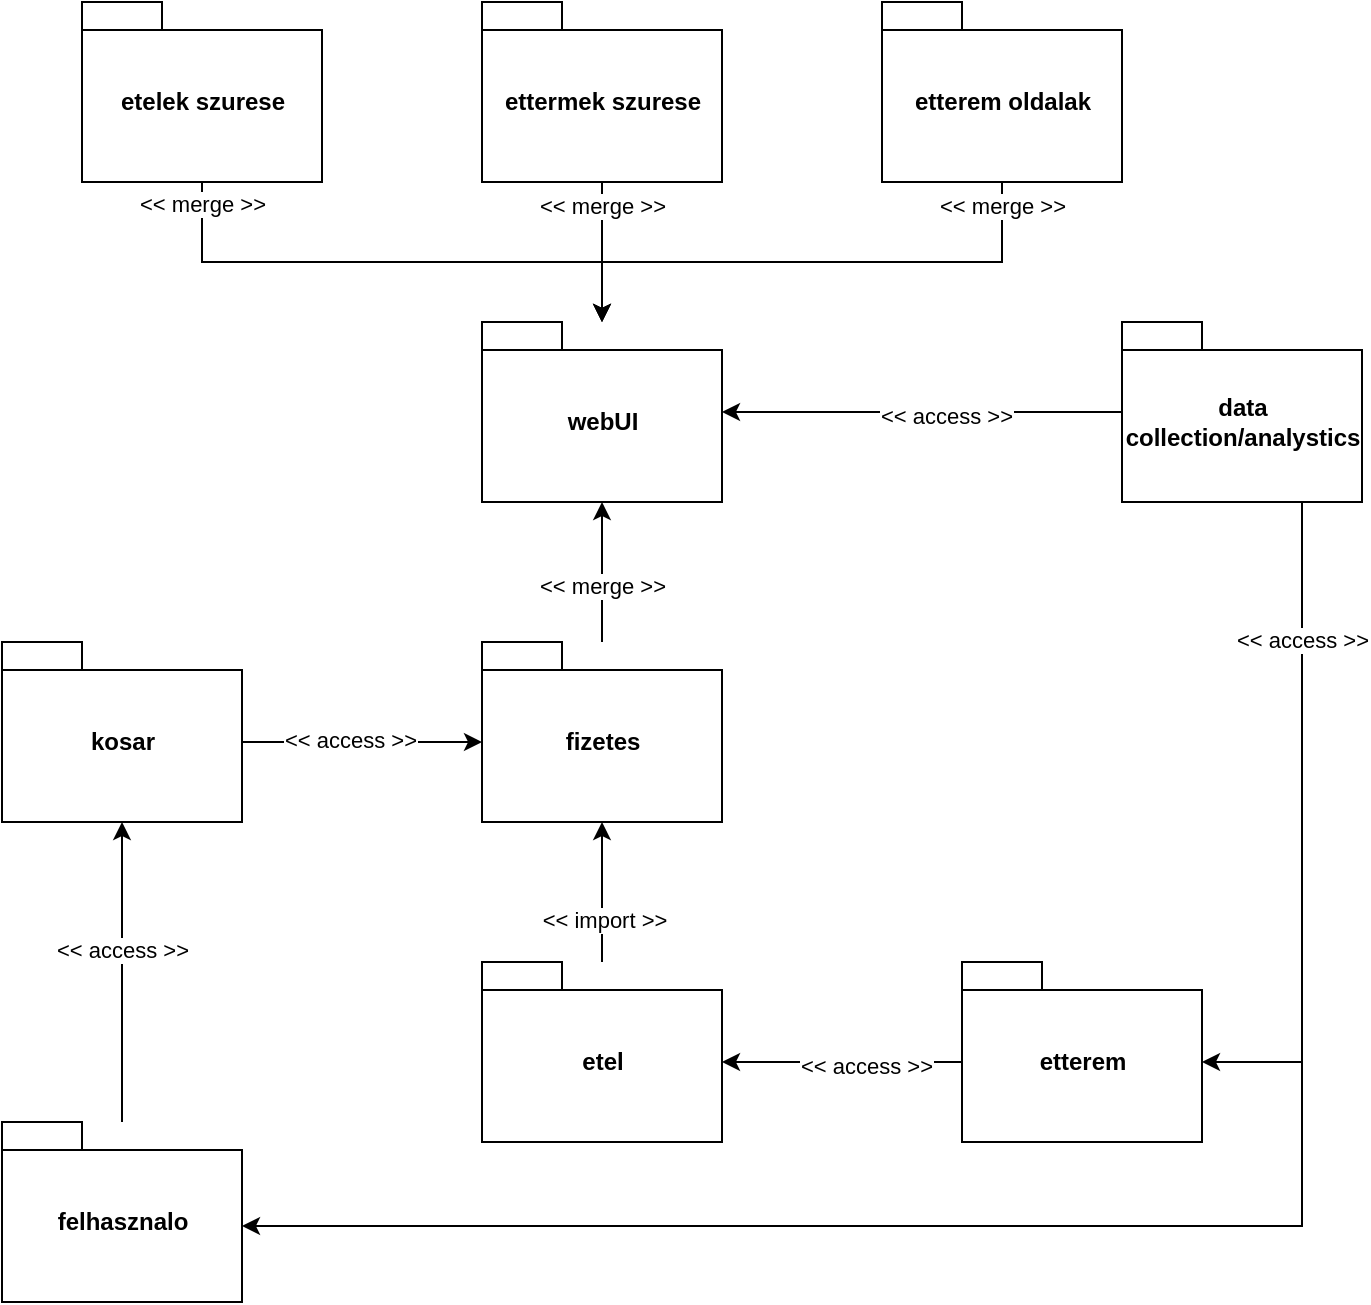 <mxfile version="15.5.7" type="device"><diagram id="He7cZyj7LUabgiEmNpt5" name="Page-1"><mxGraphModel dx="1422" dy="762" grid="1" gridSize="10" guides="1" tooltips="1" connect="1" arrows="1" fold="1" page="1" pageScale="1" pageWidth="827" pageHeight="1169" background="#ffffff" math="0" shadow="0"><root><mxCell id="0"/><mxCell id="1" parent="0"/><mxCell id="ftdQgJ09F43IsbZ70Bwv-49" style="edgeStyle=orthogonalEdgeStyle;rounded=0;orthogonalLoop=1;jettySize=auto;html=1;exitX=0.75;exitY=1;exitDx=0;exitDy=0;exitPerimeter=0;" edge="1" parent="1" source="ftdQgJ09F43IsbZ70Bwv-42" target="ftdQgJ09F43IsbZ70Bwv-47"><mxGeometry relative="1" as="geometry"><Array as="points"><mxPoint x="730" y="620"/></Array></mxGeometry></mxCell><mxCell id="ftdQgJ09F43IsbZ70Bwv-50" style="edgeStyle=orthogonalEdgeStyle;rounded=0;orthogonalLoop=1;jettySize=auto;html=1;entryX=0;entryY=0;entryDx=120;entryDy=52;entryPerimeter=0;" edge="1" parent="1" source="ftdQgJ09F43IsbZ70Bwv-42" target="ftdQgJ09F43IsbZ70Bwv-45"><mxGeometry relative="1" as="geometry"><Array as="points"><mxPoint x="730" y="702"/></Array></mxGeometry></mxCell><mxCell id="ftdQgJ09F43IsbZ70Bwv-64" value="&amp;lt;&amp;lt; access &amp;gt;&amp;gt;" style="edgeLabel;html=1;align=center;verticalAlign=middle;resizable=0;points=[];" vertex="1" connectable="0" parent="ftdQgJ09F43IsbZ70Bwv-50"><mxGeometry x="-0.845" relative="1" as="geometry"><mxPoint as="offset"/></mxGeometry></mxCell><mxCell id="ftdQgJ09F43IsbZ70Bwv-55" style="edgeStyle=orthogonalEdgeStyle;rounded=0;orthogonalLoop=1;jettySize=auto;html=1;" edge="1" parent="1" source="ftdQgJ09F43IsbZ70Bwv-42" target="ftdQgJ09F43IsbZ70Bwv-48"><mxGeometry relative="1" as="geometry"/></mxCell><mxCell id="ftdQgJ09F43IsbZ70Bwv-65" value="&amp;lt;&amp;lt; access &amp;gt;&amp;gt;" style="edgeLabel;html=1;align=center;verticalAlign=middle;resizable=0;points=[];" vertex="1" connectable="0" parent="ftdQgJ09F43IsbZ70Bwv-55"><mxGeometry x="-0.12" y="2" relative="1" as="geometry"><mxPoint as="offset"/></mxGeometry></mxCell><mxCell id="ftdQgJ09F43IsbZ70Bwv-42" value="data&lt;br&gt;collection/analystics" style="shape=folder;fontStyle=1;spacingTop=10;tabWidth=40;tabHeight=14;tabPosition=left;html=1;" vertex="1" parent="1"><mxGeometry x="640" y="250" width="120" height="90" as="geometry"/></mxCell><mxCell id="ftdQgJ09F43IsbZ70Bwv-54" style="edgeStyle=orthogonalEdgeStyle;rounded=0;orthogonalLoop=1;jettySize=auto;html=1;" edge="1" parent="1" source="ftdQgJ09F43IsbZ70Bwv-43" target="ftdQgJ09F43IsbZ70Bwv-44"><mxGeometry relative="1" as="geometry"/></mxCell><mxCell id="ftdQgJ09F43IsbZ70Bwv-67" value="&amp;lt;&amp;lt; import &amp;gt;&amp;gt;" style="edgeLabel;html=1;align=center;verticalAlign=middle;resizable=0;points=[];" vertex="1" connectable="0" parent="ftdQgJ09F43IsbZ70Bwv-54"><mxGeometry x="-0.388" y="-1" relative="1" as="geometry"><mxPoint as="offset"/></mxGeometry></mxCell><mxCell id="ftdQgJ09F43IsbZ70Bwv-43" value="etel" style="shape=folder;fontStyle=1;spacingTop=10;tabWidth=40;tabHeight=14;tabPosition=left;html=1;" vertex="1" parent="1"><mxGeometry x="320" y="570" width="120" height="90" as="geometry"/></mxCell><mxCell id="ftdQgJ09F43IsbZ70Bwv-59" style="edgeStyle=orthogonalEdgeStyle;rounded=0;orthogonalLoop=1;jettySize=auto;html=1;" edge="1" parent="1" source="ftdQgJ09F43IsbZ70Bwv-44" target="ftdQgJ09F43IsbZ70Bwv-48"><mxGeometry relative="1" as="geometry"><Array as="points"><mxPoint x="380" y="380"/><mxPoint x="380" y="380"/></Array></mxGeometry></mxCell><mxCell id="ftdQgJ09F43IsbZ70Bwv-66" value="&amp;lt;&amp;lt; merge &amp;gt;&amp;gt;" style="edgeLabel;html=1;align=center;verticalAlign=middle;resizable=0;points=[];" vertex="1" connectable="0" parent="ftdQgJ09F43IsbZ70Bwv-59"><mxGeometry x="-0.2" relative="1" as="geometry"><mxPoint as="offset"/></mxGeometry></mxCell><mxCell id="ftdQgJ09F43IsbZ70Bwv-44" value="fizetes" style="shape=folder;fontStyle=1;spacingTop=10;tabWidth=40;tabHeight=14;tabPosition=left;html=1;" vertex="1" parent="1"><mxGeometry x="320" y="410" width="120" height="90" as="geometry"/></mxCell><mxCell id="ftdQgJ09F43IsbZ70Bwv-52" style="edgeStyle=orthogonalEdgeStyle;rounded=0;orthogonalLoop=1;jettySize=auto;html=1;" edge="1" parent="1" source="ftdQgJ09F43IsbZ70Bwv-45" target="ftdQgJ09F43IsbZ70Bwv-46"><mxGeometry relative="1" as="geometry"/></mxCell><mxCell id="ftdQgJ09F43IsbZ70Bwv-73" value="&amp;lt;&amp;lt; access &amp;gt;&amp;gt;" style="edgeLabel;html=1;align=center;verticalAlign=middle;resizable=0;points=[];" vertex="1" connectable="0" parent="ftdQgJ09F43IsbZ70Bwv-52"><mxGeometry x="0.144" relative="1" as="geometry"><mxPoint as="offset"/></mxGeometry></mxCell><mxCell id="ftdQgJ09F43IsbZ70Bwv-45" value="felhasznalo" style="shape=folder;fontStyle=1;spacingTop=10;tabWidth=40;tabHeight=14;tabPosition=left;html=1;" vertex="1" parent="1"><mxGeometry x="80" y="650" width="120" height="90" as="geometry"/></mxCell><mxCell id="ftdQgJ09F43IsbZ70Bwv-53" style="edgeStyle=orthogonalEdgeStyle;rounded=0;orthogonalLoop=1;jettySize=auto;html=1;" edge="1" parent="1" source="ftdQgJ09F43IsbZ70Bwv-46" target="ftdQgJ09F43IsbZ70Bwv-44"><mxGeometry relative="1" as="geometry"><Array as="points"><mxPoint x="260" y="460"/><mxPoint x="260" y="460"/></Array></mxGeometry></mxCell><mxCell id="ftdQgJ09F43IsbZ70Bwv-68" value="&amp;lt;&amp;lt; access &amp;gt;&amp;gt;" style="edgeLabel;html=1;align=center;verticalAlign=middle;resizable=0;points=[];" vertex="1" connectable="0" parent="ftdQgJ09F43IsbZ70Bwv-53"><mxGeometry x="-0.112" y="1" relative="1" as="geometry"><mxPoint as="offset"/></mxGeometry></mxCell><mxCell id="ftdQgJ09F43IsbZ70Bwv-46" value="kosar&lt;br&gt;" style="shape=folder;fontStyle=1;spacingTop=10;tabWidth=40;tabHeight=14;tabPosition=left;html=1;" vertex="1" parent="1"><mxGeometry x="80" y="410" width="120" height="90" as="geometry"/></mxCell><mxCell id="ftdQgJ09F43IsbZ70Bwv-51" style="edgeStyle=orthogonalEdgeStyle;rounded=0;orthogonalLoop=1;jettySize=auto;html=1;" edge="1" parent="1" source="ftdQgJ09F43IsbZ70Bwv-47" target="ftdQgJ09F43IsbZ70Bwv-43"><mxGeometry relative="1" as="geometry"><Array as="points"><mxPoint x="490" y="620"/><mxPoint x="490" y="620"/></Array></mxGeometry></mxCell><mxCell id="ftdQgJ09F43IsbZ70Bwv-72" value="&amp;lt;&amp;lt; access &amp;gt;&amp;gt;" style="edgeLabel;html=1;align=center;verticalAlign=middle;resizable=0;points=[];" vertex="1" connectable="0" parent="ftdQgJ09F43IsbZ70Bwv-51"><mxGeometry x="-0.189" y="2" relative="1" as="geometry"><mxPoint as="offset"/></mxGeometry></mxCell><mxCell id="ftdQgJ09F43IsbZ70Bwv-47" value="etterem" style="shape=folder;fontStyle=1;spacingTop=10;tabWidth=40;tabHeight=14;tabPosition=left;html=1;" vertex="1" parent="1"><mxGeometry x="560" y="570" width="120" height="90" as="geometry"/></mxCell><mxCell id="ftdQgJ09F43IsbZ70Bwv-48" value="webUI" style="shape=folder;fontStyle=1;spacingTop=10;tabWidth=40;tabHeight=14;tabPosition=left;html=1;" vertex="1" parent="1"><mxGeometry x="320" y="250" width="120" height="90" as="geometry"/></mxCell><mxCell id="ftdQgJ09F43IsbZ70Bwv-60" style="edgeStyle=orthogonalEdgeStyle;rounded=0;orthogonalLoop=1;jettySize=auto;html=1;" edge="1" parent="1" source="ftdQgJ09F43IsbZ70Bwv-56" target="ftdQgJ09F43IsbZ70Bwv-48"><mxGeometry relative="1" as="geometry"><Array as="points"><mxPoint x="380" y="200"/><mxPoint x="380" y="200"/></Array></mxGeometry></mxCell><mxCell id="ftdQgJ09F43IsbZ70Bwv-69" value="&amp;lt;&amp;lt; merge &amp;gt;&amp;gt;" style="edgeLabel;html=1;align=center;verticalAlign=middle;resizable=0;points=[];" vertex="1" connectable="0" parent="ftdQgJ09F43IsbZ70Bwv-60"><mxGeometry x="-0.662" relative="1" as="geometry"><mxPoint as="offset"/></mxGeometry></mxCell><mxCell id="ftdQgJ09F43IsbZ70Bwv-56" value="ettermek szurese" style="shape=folder;fontStyle=1;spacingTop=10;tabWidth=40;tabHeight=14;tabPosition=left;html=1;" vertex="1" parent="1"><mxGeometry x="320" y="90" width="120" height="90" as="geometry"/></mxCell><mxCell id="ftdQgJ09F43IsbZ70Bwv-61" style="edgeStyle=orthogonalEdgeStyle;rounded=0;orthogonalLoop=1;jettySize=auto;html=1;" edge="1" parent="1" source="ftdQgJ09F43IsbZ70Bwv-57" target="ftdQgJ09F43IsbZ70Bwv-48"><mxGeometry relative="1" as="geometry"><Array as="points"><mxPoint x="580" y="220"/><mxPoint x="380" y="220"/></Array></mxGeometry></mxCell><mxCell id="ftdQgJ09F43IsbZ70Bwv-71" value="&amp;lt;&amp;lt; merge &amp;gt;&amp;gt;" style="edgeLabel;html=1;align=center;verticalAlign=middle;resizable=0;points=[];" vertex="1" connectable="0" parent="ftdQgJ09F43IsbZ70Bwv-61"><mxGeometry x="-0.916" relative="1" as="geometry"><mxPoint as="offset"/></mxGeometry></mxCell><mxCell id="ftdQgJ09F43IsbZ70Bwv-57" value="etterem oldalak" style="shape=folder;fontStyle=1;spacingTop=10;tabWidth=40;tabHeight=14;tabPosition=left;html=1;" vertex="1" parent="1"><mxGeometry x="520" y="90" width="120" height="90" as="geometry"/></mxCell><mxCell id="ftdQgJ09F43IsbZ70Bwv-62" style="edgeStyle=orthogonalEdgeStyle;rounded=0;orthogonalLoop=1;jettySize=auto;html=1;" edge="1" parent="1" source="ftdQgJ09F43IsbZ70Bwv-58" target="ftdQgJ09F43IsbZ70Bwv-48"><mxGeometry relative="1" as="geometry"><Array as="points"><mxPoint x="180" y="220"/><mxPoint x="380" y="220"/></Array></mxGeometry></mxCell><mxCell id="ftdQgJ09F43IsbZ70Bwv-70" value="&amp;lt;&amp;lt; merge &amp;gt;&amp;gt;" style="edgeLabel;html=1;align=center;verticalAlign=middle;resizable=0;points=[];" vertex="1" connectable="0" parent="ftdQgJ09F43IsbZ70Bwv-62"><mxGeometry x="-0.917" relative="1" as="geometry"><mxPoint as="offset"/></mxGeometry></mxCell><mxCell id="ftdQgJ09F43IsbZ70Bwv-58" value="etelek szurese" style="shape=folder;fontStyle=1;spacingTop=10;tabWidth=40;tabHeight=14;tabPosition=left;html=1;" vertex="1" parent="1"><mxGeometry x="120" y="90" width="120" height="90" as="geometry"/></mxCell></root></mxGraphModel></diagram></mxfile>